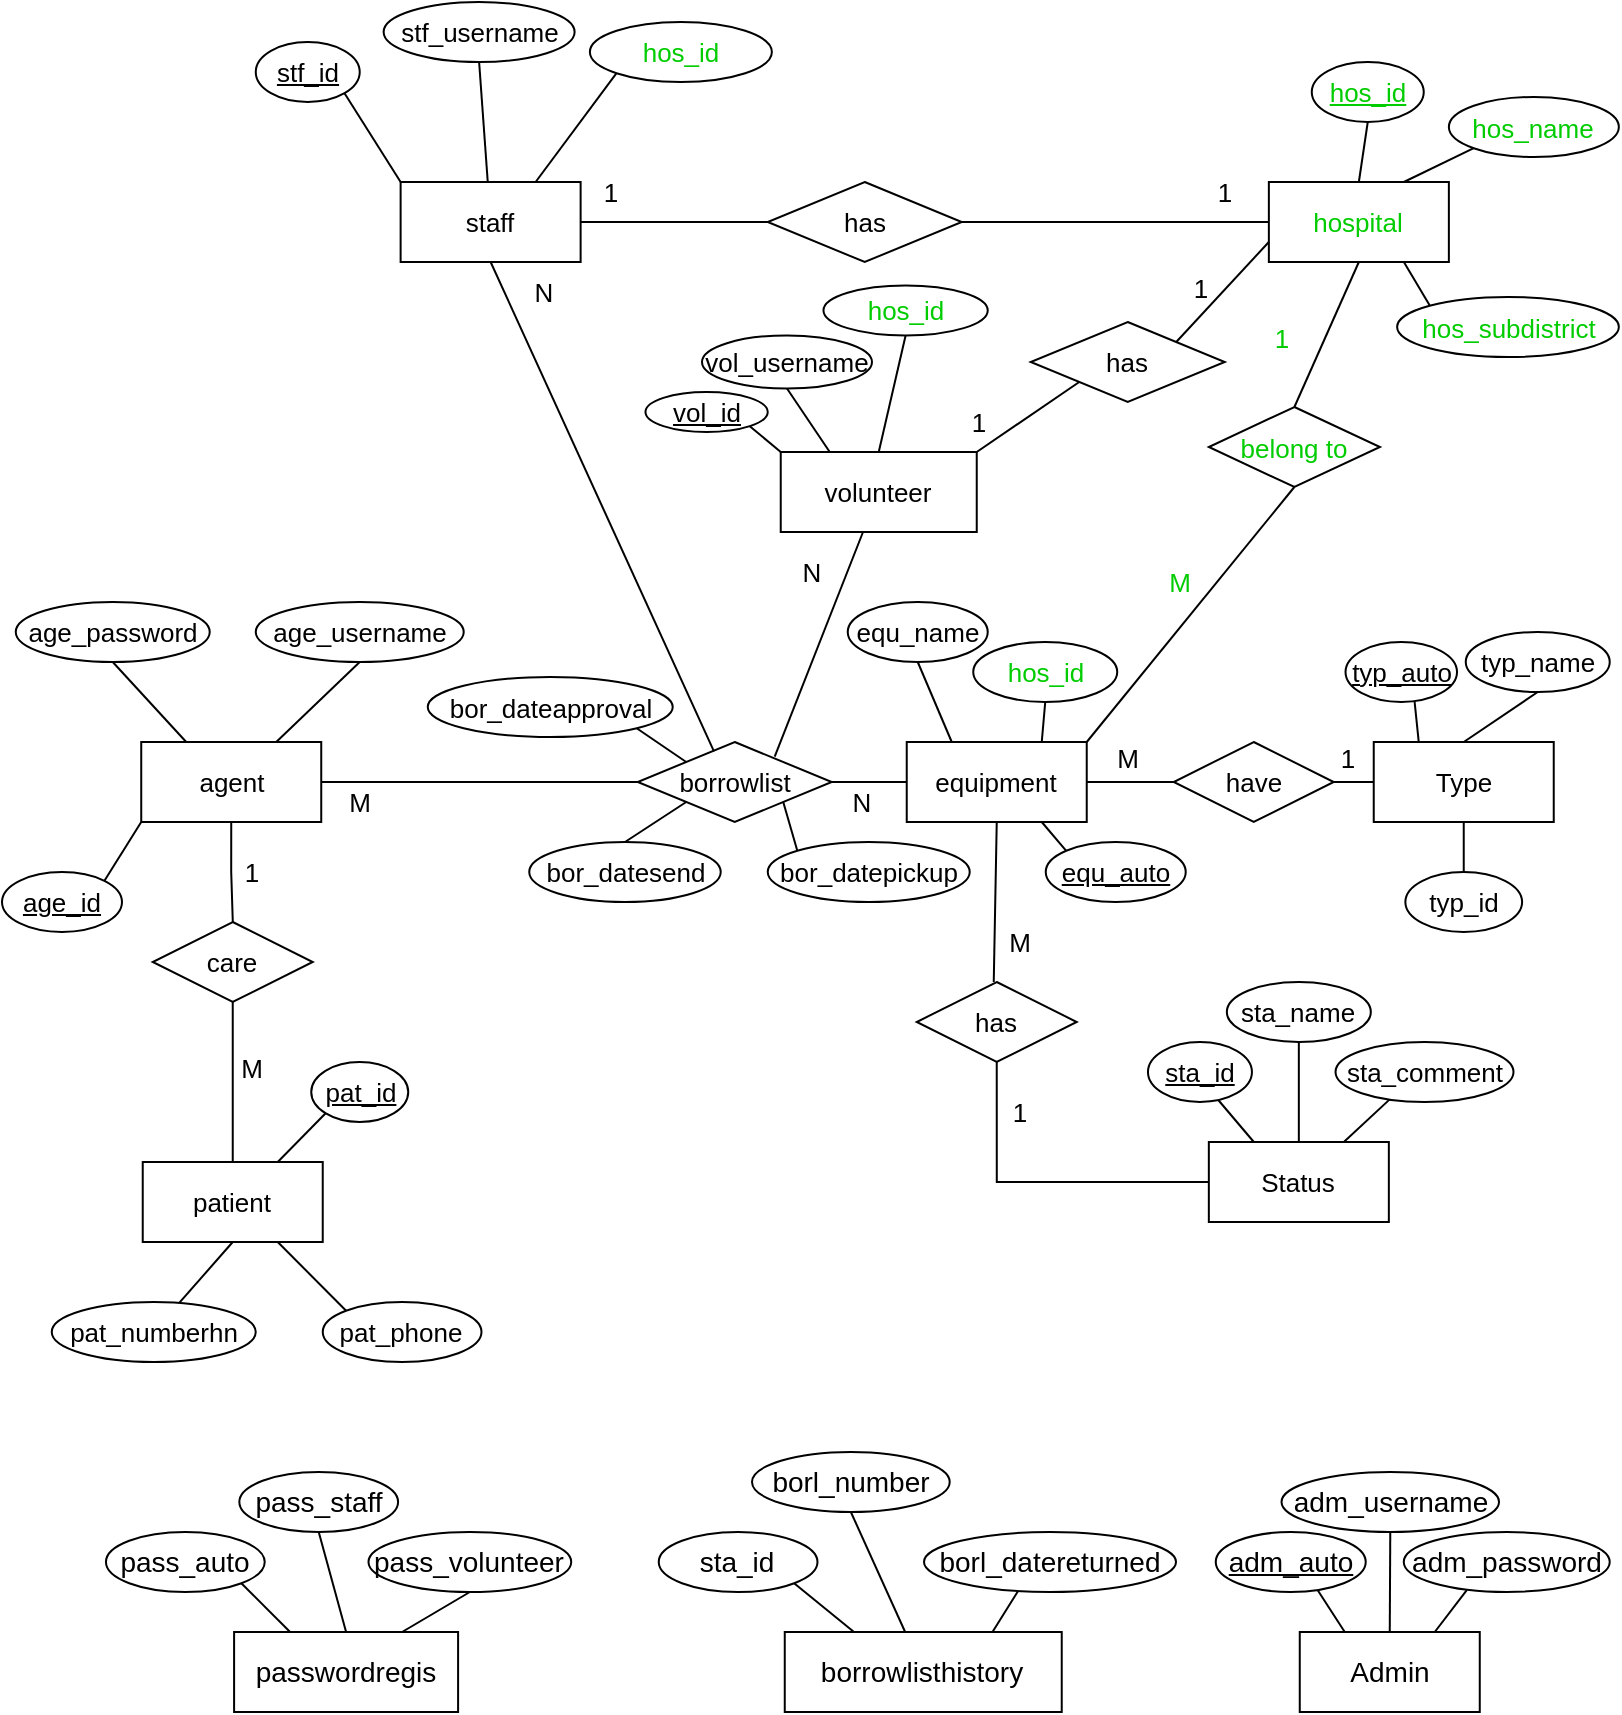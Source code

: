 <mxfile version="26.0.6">
  <diagram name="Page-1" id="g4jFMcm0eVery6ui0c0K">
    <mxGraphModel dx="2049" dy="1103" grid="1" gridSize="10" guides="1" tooltips="1" connect="1" arrows="1" fold="1" page="1" pageScale="1" pageWidth="827" pageHeight="1169" math="0" shadow="0">
      <root>
        <mxCell id="0" />
        <mxCell id="1" parent="0" />
        <mxCell id="QGnAQyisiJ7Ppkhib9Jt-1" style="rounded=0;orthogonalLoop=1;jettySize=auto;html=1;exitX=0.75;exitY=1;exitDx=0;exitDy=0;entryX=0;entryY=0;entryDx=0;entryDy=0;endArrow=none;endFill=0;fontSize=13;" parent="1" source="QGnAQyisiJ7Ppkhib9Jt-3" target="QGnAQyisiJ7Ppkhib9Jt-78" edge="1">
          <mxGeometry relative="1" as="geometry" />
        </mxCell>
        <mxCell id="QGnAQyisiJ7Ppkhib9Jt-2" style="rounded=0;orthogonalLoop=1;jettySize=auto;html=1;exitX=0.5;exitY=1;exitDx=0;exitDy=0;endArrow=none;endFill=0;fontSize=13;" parent="1" source="QGnAQyisiJ7Ppkhib9Jt-3" target="QGnAQyisiJ7Ppkhib9Jt-75" edge="1">
          <mxGeometry relative="1" as="geometry" />
        </mxCell>
        <mxCell id="QGnAQyisiJ7Ppkhib9Jt-3" value="&lt;div&gt;&lt;font&gt;patient&lt;/font&gt;&lt;/div&gt;" style="rounded=0;whiteSpace=wrap;html=1;fontSize=13;" parent="1" vertex="1">
          <mxGeometry x="80.37" y="615" width="90" height="40" as="geometry" />
        </mxCell>
        <mxCell id="QGnAQyisiJ7Ppkhib9Jt-4" style="edgeStyle=orthogonalEdgeStyle;rounded=0;orthogonalLoop=1;jettySize=auto;html=1;exitX=0.5;exitY=1;exitDx=0;exitDy=0;endArrow=none;endFill=0;fontSize=13;" parent="1" source="QGnAQyisiJ7Ppkhib9Jt-5" target="QGnAQyisiJ7Ppkhib9Jt-7" edge="1">
          <mxGeometry relative="1" as="geometry" />
        </mxCell>
        <mxCell id="0Sr6EJHMYYpEwXV3v2He-5" style="rounded=0;orthogonalLoop=1;jettySize=auto;html=1;exitX=0;exitY=1;exitDx=0;exitDy=0;entryX=1;entryY=0;entryDx=0;entryDy=0;endArrow=none;endFill=0;fontSize=13;" parent="1" source="QGnAQyisiJ7Ppkhib9Jt-5" target="QGnAQyisiJ7Ppkhib9Jt-50" edge="1">
          <mxGeometry relative="1" as="geometry" />
        </mxCell>
        <mxCell id="QGnAQyisiJ7Ppkhib9Jt-5" value="&lt;div&gt;&lt;font&gt;agent&lt;/font&gt;&lt;/div&gt;" style="rounded=0;whiteSpace=wrap;html=1;fontSize=13;" parent="1" vertex="1">
          <mxGeometry x="79.62" y="405" width="90" height="40" as="geometry" />
        </mxCell>
        <mxCell id="QGnAQyisiJ7Ppkhib9Jt-6" style="edgeStyle=orthogonalEdgeStyle;rounded=0;orthogonalLoop=1;jettySize=auto;html=1;exitX=0.5;exitY=1;exitDx=0;exitDy=0;entryX=0.5;entryY=0;entryDx=0;entryDy=0;endArrow=none;endFill=0;fontSize=13;" parent="1" source="QGnAQyisiJ7Ppkhib9Jt-7" target="QGnAQyisiJ7Ppkhib9Jt-3" edge="1">
          <mxGeometry relative="1" as="geometry" />
        </mxCell>
        <mxCell id="QGnAQyisiJ7Ppkhib9Jt-7" value="&lt;font&gt;care&lt;/font&gt;" style="rhombus;whiteSpace=wrap;html=1;fontSize=13;" parent="1" vertex="1">
          <mxGeometry x="85.37" y="495" width="80" height="40" as="geometry" />
        </mxCell>
        <mxCell id="QGnAQyisiJ7Ppkhib9Jt-8" value="&lt;div&gt;&lt;font&gt;equipment&lt;/font&gt;&lt;/div&gt;" style="rounded=0;whiteSpace=wrap;html=1;fontSize=13;" parent="1" vertex="1">
          <mxGeometry x="462.37" y="405" width="90" height="40" as="geometry" />
        </mxCell>
        <mxCell id="QGnAQyisiJ7Ppkhib9Jt-9" style="rounded=0;orthogonalLoop=1;jettySize=auto;html=1;exitX=0.706;exitY=0.183;exitDx=0;exitDy=0;endArrow=none;endFill=0;exitPerimeter=0;fontSize=13;" parent="1" source="QGnAQyisiJ7Ppkhib9Jt-10" target="QGnAQyisiJ7Ppkhib9Jt-110" edge="1">
          <mxGeometry relative="1" as="geometry" />
        </mxCell>
        <mxCell id="QGnAQyisiJ7Ppkhib9Jt-10" value="borrowlist" style="rhombus;whiteSpace=wrap;html=1;fontSize=13;" parent="1" vertex="1">
          <mxGeometry x="327.87" y="405" width="97" height="40" as="geometry" />
        </mxCell>
        <mxCell id="QGnAQyisiJ7Ppkhib9Jt-11" value="" style="endArrow=none;html=1;rounded=0;exitX=1;exitY=0.5;exitDx=0;exitDy=0;endFill=0;entryX=0;entryY=0.5;entryDx=0;entryDy=0;fontSize=13;" parent="1" source="QGnAQyisiJ7Ppkhib9Jt-5" target="QGnAQyisiJ7Ppkhib9Jt-10" edge="1">
          <mxGeometry width="50" height="50" relative="1" as="geometry">
            <mxPoint x="544.87" y="435" as="sourcePoint" />
            <mxPoint x="316.87" y="425" as="targetPoint" />
          </mxGeometry>
        </mxCell>
        <mxCell id="QGnAQyisiJ7Ppkhib9Jt-12" value="" style="endArrow=none;html=1;rounded=0;exitX=1;exitY=0.5;exitDx=0;exitDy=0;entryX=0;entryY=0.5;entryDx=0;entryDy=0;fontSize=13;" parent="1" source="QGnAQyisiJ7Ppkhib9Jt-10" target="QGnAQyisiJ7Ppkhib9Jt-8" edge="1">
          <mxGeometry width="50" height="50" relative="1" as="geometry">
            <mxPoint x="474.87" y="435" as="sourcePoint" />
            <mxPoint x="524.87" y="385" as="targetPoint" />
          </mxGeometry>
        </mxCell>
        <mxCell id="QGnAQyisiJ7Ppkhib9Jt-13" value="&lt;font&gt;have&lt;/font&gt;" style="rhombus;whiteSpace=wrap;html=1;fontSize=13;" parent="1" vertex="1">
          <mxGeometry x="595.87" y="405" width="80" height="40" as="geometry" />
        </mxCell>
        <mxCell id="QGnAQyisiJ7Ppkhib9Jt-14" value="&lt;font&gt;Type&lt;/font&gt;" style="rounded=0;whiteSpace=wrap;html=1;fontSize=13;" parent="1" vertex="1">
          <mxGeometry x="695.87" y="405" width="90" height="40" as="geometry" />
        </mxCell>
        <mxCell id="QGnAQyisiJ7Ppkhib9Jt-15" value="" style="endArrow=none;html=1;rounded=0;exitX=1;exitY=0.5;exitDx=0;exitDy=0;entryX=0;entryY=0.5;entryDx=0;entryDy=0;fontSize=13;" parent="1" source="QGnAQyisiJ7Ppkhib9Jt-8" target="QGnAQyisiJ7Ppkhib9Jt-13" edge="1">
          <mxGeometry width="50" height="50" relative="1" as="geometry">
            <mxPoint x="844.87" y="505" as="sourcePoint" />
            <mxPoint x="894.87" y="455" as="targetPoint" />
          </mxGeometry>
        </mxCell>
        <mxCell id="QGnAQyisiJ7Ppkhib9Jt-16" value="&lt;font&gt;Status&lt;/font&gt;" style="rounded=0;whiteSpace=wrap;html=1;fontSize=13;" parent="1" vertex="1">
          <mxGeometry x="613.42" y="605" width="90" height="40" as="geometry" />
        </mxCell>
        <mxCell id="QGnAQyisiJ7Ppkhib9Jt-17" value="&lt;div style=&quot;font-size: 14px;&quot;&gt;&lt;font style=&quot;font-size: 14px;&quot;&gt;&lt;span style=&quot;background-color: transparent; color: light-dark(rgb(0, 0, 0), rgb(255, 255, 255));&quot;&gt;borrowlist&lt;/span&gt;history&lt;/font&gt;&lt;/div&gt;" style="rounded=0;whiteSpace=wrap;html=1;fontSize=14;" parent="1" vertex="1">
          <mxGeometry x="401.38" y="850" width="138.49" height="40" as="geometry" />
        </mxCell>
        <mxCell id="QGnAQyisiJ7Ppkhib9Jt-18" value="" style="endArrow=none;html=1;rounded=0;entryX=0;entryY=0.5;entryDx=0;entryDy=0;exitX=1;exitY=0.5;exitDx=0;exitDy=0;fontSize=13;" parent="1" source="QGnAQyisiJ7Ppkhib9Jt-13" target="QGnAQyisiJ7Ppkhib9Jt-14" edge="1">
          <mxGeometry width="50" height="50" relative="1" as="geometry">
            <mxPoint x="682.87" y="422.5" as="sourcePoint" />
            <mxPoint x="722.87" y="492.5" as="targetPoint" />
          </mxGeometry>
        </mxCell>
        <mxCell id="QGnAQyisiJ7Ppkhib9Jt-19" value="M" style="text;html=1;align=center;verticalAlign=middle;whiteSpace=wrap;rounded=0;fontSize=13;" parent="1" vertex="1">
          <mxGeometry x="124.87" y="555" width="20" height="25" as="geometry" />
        </mxCell>
        <mxCell id="QGnAQyisiJ7Ppkhib9Jt-20" value="1" style="text;html=1;align=center;verticalAlign=middle;whiteSpace=wrap;rounded=0;fontSize=13;" parent="1" vertex="1">
          <mxGeometry x="124.87" y="460" width="20" height="20" as="geometry" />
        </mxCell>
        <mxCell id="QGnAQyisiJ7Ppkhib9Jt-21" value="M" style="text;html=1;align=center;verticalAlign=middle;whiteSpace=wrap;rounded=0;fontSize=13;" parent="1" vertex="1">
          <mxGeometry x="178.87" y="425" width="20" height="20" as="geometry" />
        </mxCell>
        <mxCell id="QGnAQyisiJ7Ppkhib9Jt-22" value="N" style="text;html=1;align=center;verticalAlign=middle;whiteSpace=wrap;rounded=0;fontSize=13;" parent="1" vertex="1">
          <mxGeometry x="429.87" y="425" width="20" height="20" as="geometry" />
        </mxCell>
        <mxCell id="QGnAQyisiJ7Ppkhib9Jt-24" value="M" style="text;html=1;align=center;verticalAlign=middle;whiteSpace=wrap;rounded=0;fontSize=13;" parent="1" vertex="1">
          <mxGeometry x="562.87" y="402.5" width="20" height="20" as="geometry" />
        </mxCell>
        <mxCell id="QGnAQyisiJ7Ppkhib9Jt-25" value="1" style="text;html=1;align=center;verticalAlign=middle;whiteSpace=wrap;rounded=0;fontSize=13;" parent="1" vertex="1">
          <mxGeometry x="672.87" y="402.5" width="20" height="20" as="geometry" />
        </mxCell>
        <mxCell id="QGnAQyisiJ7Ppkhib9Jt-26" value="" style="endArrow=none;html=1;rounded=0;exitX=0.75;exitY=0;exitDx=0;exitDy=0;entryX=0.5;entryY=1;entryDx=0;entryDy=0;fontSize=13;" parent="1" source="QGnAQyisiJ7Ppkhib9Jt-5" target="QGnAQyisiJ7Ppkhib9Jt-48" edge="1">
          <mxGeometry width="50" height="50" relative="1" as="geometry">
            <mxPoint x="261.87" y="445" as="sourcePoint" />
            <mxPoint x="76.87" y="285" as="targetPoint" />
          </mxGeometry>
        </mxCell>
        <mxCell id="QGnAQyisiJ7Ppkhib9Jt-27" value="" style="endArrow=none;html=1;rounded=0;exitX=0.75;exitY=1;exitDx=0;exitDy=0;entryX=0;entryY=0;entryDx=0;entryDy=0;fontSize=13;" parent="1" source="QGnAQyisiJ7Ppkhib9Jt-8" target="QGnAQyisiJ7Ppkhib9Jt-97" edge="1">
          <mxGeometry width="50" height="50" relative="1" as="geometry">
            <mxPoint x="564.87" y="425" as="sourcePoint" />
            <mxPoint x="467.62" y="380.55" as="targetPoint" />
          </mxGeometry>
        </mxCell>
        <mxCell id="QGnAQyisiJ7Ppkhib9Jt-28" value="" style="endArrow=none;html=1;rounded=0;exitX=0.25;exitY=0;exitDx=0;exitDy=0;entryX=0.619;entryY=0.984;entryDx=0;entryDy=0;entryPerimeter=0;fontSize=13;" parent="1" source="QGnAQyisiJ7Ppkhib9Jt-14" target="QGnAQyisiJ7Ppkhib9Jt-67" edge="1">
          <mxGeometry width="50" height="50" relative="1" as="geometry">
            <mxPoint x="584.87" y="402.5" as="sourcePoint" />
            <mxPoint x="709.87" y="332.5" as="targetPoint" />
          </mxGeometry>
        </mxCell>
        <mxCell id="QGnAQyisiJ7Ppkhib9Jt-29" value="" style="endArrow=none;html=1;rounded=0;exitX=0.5;exitY=1;exitDx=0;exitDy=0;entryX=0.5;entryY=0;entryDx=0;entryDy=0;fontSize=13;" parent="1" source="QGnAQyisiJ7Ppkhib9Jt-14" target="QGnAQyisiJ7Ppkhib9Jt-68" edge="1">
          <mxGeometry width="50" height="50" relative="1" as="geometry">
            <mxPoint x="587.87" y="442.5" as="sourcePoint" />
            <mxPoint x="787.87" y="342.5" as="targetPoint" />
          </mxGeometry>
        </mxCell>
        <mxCell id="QGnAQyisiJ7Ppkhib9Jt-30" value="" style="endArrow=none;html=1;rounded=0;exitX=0.25;exitY=0;exitDx=0;exitDy=0;entryX=0.676;entryY=0.967;entryDx=0;entryDy=0;entryPerimeter=0;fontSize=13;" parent="1" source="QGnAQyisiJ7Ppkhib9Jt-16" target="QGnAQyisiJ7Ppkhib9Jt-71" edge="1">
          <mxGeometry width="50" height="50" relative="1" as="geometry">
            <mxPoint x="477.98" y="435" as="sourcePoint" />
            <mxPoint x="612.98" y="505" as="targetPoint" />
          </mxGeometry>
        </mxCell>
        <mxCell id="QGnAQyisiJ7Ppkhib9Jt-37" value="" style="endArrow=none;html=1;rounded=0;entryX=0.309;entryY=0.944;entryDx=0;entryDy=0;entryPerimeter=0;exitX=0.75;exitY=0;exitDx=0;exitDy=0;fontSize=13;" parent="1" source="QGnAQyisiJ7Ppkhib9Jt-16" target="QGnAQyisiJ7Ppkhib9Jt-72" edge="1">
          <mxGeometry width="50" height="50" relative="1" as="geometry">
            <mxPoint x="687.98" y="545" as="sourcePoint" />
            <mxPoint x="702.98" y="505" as="targetPoint" />
          </mxGeometry>
        </mxCell>
        <mxCell id="QGnAQyisiJ7Ppkhib9Jt-40" value="&lt;div style=&quot;font-size: 14px;&quot;&gt;&lt;font style=&quot;font-size: 14px;&quot;&gt;Admin&lt;/font&gt;&lt;/div&gt;" style="rounded=0;whiteSpace=wrap;html=1;fontSize=14;" parent="1" vertex="1">
          <mxGeometry x="658.88" y="850" width="90" height="40" as="geometry" />
        </mxCell>
        <mxCell id="QGnAQyisiJ7Ppkhib9Jt-43" value="&lt;font&gt;has&lt;/font&gt;" style="rhombus;whiteSpace=wrap;html=1;fontSize=13;" parent="1" vertex="1">
          <mxGeometry x="467.37" y="525" width="80" height="40" as="geometry" />
        </mxCell>
        <mxCell id="QGnAQyisiJ7Ppkhib9Jt-44" value="" style="endArrow=none;html=1;rounded=0;exitX=0.5;exitY=1;exitDx=0;exitDy=0;entryX=0.5;entryY=0;entryDx=0;entryDy=0;fontSize=13;" parent="1" source="QGnAQyisiJ7Ppkhib9Jt-8" edge="1">
          <mxGeometry width="50" height="50" relative="1" as="geometry">
            <mxPoint x="424.87" y="545" as="sourcePoint" />
            <mxPoint x="505.87" y="525" as="targetPoint" />
          </mxGeometry>
        </mxCell>
        <mxCell id="QGnAQyisiJ7Ppkhib9Jt-45" value="" style="endArrow=none;html=1;rounded=0;exitX=0.5;exitY=1;exitDx=0;exitDy=0;entryX=0;entryY=0.5;entryDx=0;entryDy=0;edgeStyle=orthogonalEdgeStyle;fontSize=13;" parent="1" source="QGnAQyisiJ7Ppkhib9Jt-43" target="QGnAQyisiJ7Ppkhib9Jt-16" edge="1">
          <mxGeometry width="50" height="50" relative="1" as="geometry">
            <mxPoint x="461.87" y="535" as="sourcePoint" />
            <mxPoint x="511.87" y="485" as="targetPoint" />
          </mxGeometry>
        </mxCell>
        <mxCell id="QGnAQyisiJ7Ppkhib9Jt-46" value="M" style="text;html=1;align=center;verticalAlign=middle;whiteSpace=wrap;rounded=0;fontSize=13;" parent="1" vertex="1">
          <mxGeometry x="508.87" y="495" width="20" height="20" as="geometry" />
        </mxCell>
        <mxCell id="QGnAQyisiJ7Ppkhib9Jt-47" value="1" style="text;html=1;align=center;verticalAlign=middle;whiteSpace=wrap;rounded=0;fontSize=13;" parent="1" vertex="1">
          <mxGeometry x="508.87" y="580" width="20" height="20" as="geometry" />
        </mxCell>
        <mxCell id="QGnAQyisiJ7Ppkhib9Jt-48" value="&lt;font&gt;age_username&lt;/font&gt;" style="ellipse;whiteSpace=wrap;html=1;fontSize=13;" parent="1" vertex="1">
          <mxGeometry x="136.87" y="335" width="104" height="30" as="geometry" />
        </mxCell>
        <mxCell id="QGnAQyisiJ7Ppkhib9Jt-50" value="&lt;font&gt;&lt;u&gt;age_id&lt;/u&gt;&lt;/font&gt;" style="ellipse;whiteSpace=wrap;html=1;fontSize=13;" parent="1" vertex="1">
          <mxGeometry x="10" y="470" width="60" height="30" as="geometry" />
        </mxCell>
        <mxCell id="QGnAQyisiJ7Ppkhib9Jt-55" style="rounded=0;orthogonalLoop=1;jettySize=auto;html=1;exitX=0.5;exitY=1;exitDx=0;exitDy=0;entryX=0.25;entryY=0;entryDx=0;entryDy=0;endArrow=none;endFill=0;fontSize=13;" parent="1" source="QGnAQyisiJ7Ppkhib9Jt-56" target="QGnAQyisiJ7Ppkhib9Jt-5" edge="1">
          <mxGeometry relative="1" as="geometry" />
        </mxCell>
        <mxCell id="QGnAQyisiJ7Ppkhib9Jt-56" value="&lt;font&gt;age_password&lt;/font&gt;" style="ellipse;whiteSpace=wrap;html=1;fontSize=13;" parent="1" vertex="1">
          <mxGeometry x="16.87" y="335" width="97" height="30" as="geometry" />
        </mxCell>
        <mxCell id="QGnAQyisiJ7Ppkhib9Jt-63" value="&lt;font color=&quot;#00cc00&quot;&gt;hos_id&lt;/font&gt;" style="ellipse;whiteSpace=wrap;html=1;fontSize=13;" parent="1" vertex="1">
          <mxGeometry x="495.62" y="355" width="72" height="30" as="geometry" />
        </mxCell>
        <mxCell id="QGnAQyisiJ7Ppkhib9Jt-64" value="&lt;font&gt;equ_name&lt;/font&gt;" style="ellipse;whiteSpace=wrap;html=1;fontSize=13;" parent="1" vertex="1">
          <mxGeometry x="432.87" y="335" width="70" height="30" as="geometry" />
        </mxCell>
        <mxCell id="QGnAQyisiJ7Ppkhib9Jt-65" value="" style="endArrow=none;html=1;rounded=0;exitX=0.25;exitY=0;exitDx=0;exitDy=0;entryX=0.5;entryY=1;entryDx=0;entryDy=0;fontSize=13;" parent="1" source="QGnAQyisiJ7Ppkhib9Jt-8" target="QGnAQyisiJ7Ppkhib9Jt-64" edge="1">
          <mxGeometry width="50" height="50" relative="1" as="geometry">
            <mxPoint x="501.87" y="365" as="sourcePoint" />
            <mxPoint x="485.87" y="345" as="targetPoint" />
          </mxGeometry>
        </mxCell>
        <mxCell id="QGnAQyisiJ7Ppkhib9Jt-66" value="" style="endArrow=none;html=1;rounded=0;exitX=0.75;exitY=0;exitDx=0;exitDy=0;entryX=0.5;entryY=1;entryDx=0;entryDy=0;fontSize=13;" parent="1" source="QGnAQyisiJ7Ppkhib9Jt-8" target="QGnAQyisiJ7Ppkhib9Jt-63" edge="1">
          <mxGeometry width="50" height="50" relative="1" as="geometry">
            <mxPoint x="531.87" y="365" as="sourcePoint" />
            <mxPoint x="541.87" y="306" as="targetPoint" />
          </mxGeometry>
        </mxCell>
        <mxCell id="QGnAQyisiJ7Ppkhib9Jt-67" value="&lt;font&gt;&lt;u&gt;typ_auto&lt;/u&gt;&lt;/font&gt;" style="ellipse;whiteSpace=wrap;html=1;fontSize=13;" parent="1" vertex="1">
          <mxGeometry x="681.76" y="355" width="55.75" height="30" as="geometry" />
        </mxCell>
        <mxCell id="QGnAQyisiJ7Ppkhib9Jt-68" value="&lt;font&gt;typ_id&lt;/font&gt;" style="ellipse;whiteSpace=wrap;html=1;fontSize=13;" parent="1" vertex="1">
          <mxGeometry x="711.68" y="470" width="58.38" height="30" as="geometry" />
        </mxCell>
        <mxCell id="QGnAQyisiJ7Ppkhib9Jt-69" value="&lt;font&gt;typ_name&lt;/font&gt;" style="ellipse;whiteSpace=wrap;html=1;fontSize=13;" parent="1" vertex="1">
          <mxGeometry x="741.87" y="350" width="72" height="30" as="geometry" />
        </mxCell>
        <mxCell id="QGnAQyisiJ7Ppkhib9Jt-70" value="" style="endArrow=none;html=1;rounded=0;exitX=0.5;exitY=0;exitDx=0;exitDy=0;entryX=0.5;entryY=1;entryDx=0;entryDy=0;fontSize=13;" parent="1" source="QGnAQyisiJ7Ppkhib9Jt-14" target="QGnAQyisiJ7Ppkhib9Jt-69" edge="1">
          <mxGeometry width="50" height="50" relative="1" as="geometry">
            <mxPoint x="778.87" y="362.5" as="sourcePoint" />
            <mxPoint x="797.87" y="322.5" as="targetPoint" />
          </mxGeometry>
        </mxCell>
        <mxCell id="QGnAQyisiJ7Ppkhib9Jt-71" value="&lt;font&gt;&lt;u&gt;sta_id&lt;/u&gt;&lt;/font&gt;" style="ellipse;whiteSpace=wrap;html=1;fontSize=13;" parent="1" vertex="1">
          <mxGeometry x="582.98" y="555" width="52" height="30" as="geometry" />
        </mxCell>
        <mxCell id="QGnAQyisiJ7Ppkhib9Jt-72" value="&lt;font&gt;sta_comment&lt;/font&gt;" style="ellipse;whiteSpace=wrap;html=1;fontSize=13;" parent="1" vertex="1">
          <mxGeometry x="676.76" y="555" width="89" height="30" as="geometry" />
        </mxCell>
        <mxCell id="QGnAQyisiJ7Ppkhib9Jt-73" value="&lt;font&gt;sta_name&lt;/font&gt;" style="ellipse;whiteSpace=wrap;html=1;fontSize=13;" parent="1" vertex="1">
          <mxGeometry x="622.42" y="525" width="72" height="30" as="geometry" />
        </mxCell>
        <mxCell id="QGnAQyisiJ7Ppkhib9Jt-74" value="" style="endArrow=none;html=1;rounded=0;entryX=0.5;entryY=1;entryDx=0;entryDy=0;exitX=0.5;exitY=0;exitDx=0;exitDy=0;fontSize=13;" parent="1" source="QGnAQyisiJ7Ppkhib9Jt-16" target="QGnAQyisiJ7Ppkhib9Jt-73" edge="1">
          <mxGeometry width="50" height="50" relative="1" as="geometry">
            <mxPoint x="657.98" y="545" as="sourcePoint" />
            <mxPoint x="703.98" y="505" as="targetPoint" />
          </mxGeometry>
        </mxCell>
        <mxCell id="QGnAQyisiJ7Ppkhib9Jt-75" value="&lt;font&gt;pat_numberhn&lt;/font&gt;" style="ellipse;whiteSpace=wrap;html=1;fontSize=13;" parent="1" vertex="1">
          <mxGeometry x="34.87" y="685" width="102" height="30" as="geometry" />
        </mxCell>
        <mxCell id="QGnAQyisiJ7Ppkhib9Jt-76" style="rounded=0;orthogonalLoop=1;jettySize=auto;html=1;exitX=0;exitY=1;exitDx=0;exitDy=0;entryX=0.75;entryY=0;entryDx=0;entryDy=0;endArrow=none;endFill=0;fontSize=13;" parent="1" source="QGnAQyisiJ7Ppkhib9Jt-77" target="QGnAQyisiJ7Ppkhib9Jt-3" edge="1">
          <mxGeometry relative="1" as="geometry" />
        </mxCell>
        <mxCell id="QGnAQyisiJ7Ppkhib9Jt-77" value="&lt;font&gt;&lt;u&gt;pat_id&lt;/u&gt;&lt;/font&gt;" style="ellipse;whiteSpace=wrap;html=1;fontSize=13;" parent="1" vertex="1">
          <mxGeometry x="164.62" y="565" width="48.5" height="30" as="geometry" />
        </mxCell>
        <mxCell id="QGnAQyisiJ7Ppkhib9Jt-78" value="&lt;font&gt;pat_phone&lt;/font&gt;" style="ellipse;whiteSpace=wrap;html=1;fontSize=13;" parent="1" vertex="1">
          <mxGeometry x="170.37" y="685" width="79.38" height="30" as="geometry" />
        </mxCell>
        <mxCell id="QGnAQyisiJ7Ppkhib9Jt-79" value="&lt;font&gt;bor_datepickup&lt;/font&gt;" style="ellipse;whiteSpace=wrap;html=1;fontSize=13;" parent="1" vertex="1">
          <mxGeometry x="392.87" y="455" width="101" height="30" as="geometry" />
        </mxCell>
        <mxCell id="QGnAQyisiJ7Ppkhib9Jt-80" value="" style="endArrow=none;html=1;rounded=0;exitX=0;exitY=0;exitDx=0;exitDy=0;entryX=1;entryY=1;entryDx=0;entryDy=0;fontSize=13;" parent="1" source="QGnAQyisiJ7Ppkhib9Jt-79" target="QGnAQyisiJ7Ppkhib9Jt-10" edge="1">
          <mxGeometry width="50" height="50" relative="1" as="geometry">
            <mxPoint x="390.87" y="385" as="sourcePoint" />
            <mxPoint x="374.87" y="412" as="targetPoint" />
          </mxGeometry>
        </mxCell>
        <mxCell id="QGnAQyisiJ7Ppkhib9Jt-81" value="&lt;font style=&quot;font-size: 14px;&quot;&gt;&lt;u&gt;adm_auto&lt;/u&gt;&lt;/font&gt;" style="ellipse;whiteSpace=wrap;html=1;fontSize=14;" parent="1" vertex="1">
          <mxGeometry x="616.87" y="800" width="75" height="30" as="geometry" />
        </mxCell>
        <mxCell id="QGnAQyisiJ7Ppkhib9Jt-82" value="&lt;font style=&quot;font-size: 14px;&quot;&gt;adm_password&lt;/font&gt;" style="ellipse;whiteSpace=wrap;html=1;fontSize=14;" parent="1" vertex="1">
          <mxGeometry x="710.87" y="800" width="103" height="30" as="geometry" />
        </mxCell>
        <mxCell id="QGnAQyisiJ7Ppkhib9Jt-83" value="&lt;font style=&quot;font-size: 14px;&quot;&gt;adm_username&lt;/font&gt;" style="ellipse;whiteSpace=wrap;html=1;fontSize=14;" parent="1" vertex="1">
          <mxGeometry x="649.76" y="770" width="108.75" height="30" as="geometry" />
        </mxCell>
        <mxCell id="QGnAQyisiJ7Ppkhib9Jt-84" value="" style="endArrow=none;html=1;rounded=0;exitX=0.25;exitY=0;exitDx=0;exitDy=0;entryX=0.681;entryY=0.976;entryDx=0;entryDy=0;entryPerimeter=0;fontSize=14;" parent="1" source="QGnAQyisiJ7Ppkhib9Jt-40" target="QGnAQyisiJ7Ppkhib9Jt-81" edge="1">
          <mxGeometry width="50" height="50" relative="1" as="geometry">
            <mxPoint x="507.12" y="730" as="sourcePoint" />
            <mxPoint x="557.12" y="680" as="targetPoint" />
          </mxGeometry>
        </mxCell>
        <mxCell id="QGnAQyisiJ7Ppkhib9Jt-85" value="" style="endArrow=none;html=1;rounded=0;exitX=0.5;exitY=0;exitDx=0;exitDy=0;entryX=0.5;entryY=1;entryDx=0;entryDy=0;fontSize=14;" parent="1" source="QGnAQyisiJ7Ppkhib9Jt-40" target="QGnAQyisiJ7Ppkhib9Jt-83" edge="1">
          <mxGeometry width="50" height="50" relative="1" as="geometry">
            <mxPoint x="507.12" y="730" as="sourcePoint" />
            <mxPoint x="557.12" y="680" as="targetPoint" />
          </mxGeometry>
        </mxCell>
        <mxCell id="QGnAQyisiJ7Ppkhib9Jt-86" value="" style="endArrow=none;html=1;rounded=0;exitX=0.75;exitY=0;exitDx=0;exitDy=0;entryX=0.306;entryY=0.969;entryDx=0;entryDy=0;entryPerimeter=0;fontSize=14;" parent="1" source="QGnAQyisiJ7Ppkhib9Jt-40" target="QGnAQyisiJ7Ppkhib9Jt-82" edge="1">
          <mxGeometry width="50" height="50" relative="1" as="geometry">
            <mxPoint x="507.12" y="730" as="sourcePoint" />
            <mxPoint x="557.12" y="680" as="targetPoint" />
          </mxGeometry>
        </mxCell>
        <mxCell id="QGnAQyisiJ7Ppkhib9Jt-95" value="&lt;font&gt;hospital&lt;/font&gt;" style="rounded=0;whiteSpace=wrap;html=1;fontSize=13;fontColor=#00CC00;" parent="1" vertex="1">
          <mxGeometry x="643.43" y="125" width="90" height="40" as="geometry" />
        </mxCell>
        <mxCell id="QGnAQyisiJ7Ppkhib9Jt-96" value="" style="endArrow=none;html=1;rounded=0;entryX=0.5;entryY=1;entryDx=0;entryDy=0;fontSize=13;exitX=0.5;exitY=0;exitDx=0;exitDy=0;" parent="1" source="QGnAQyisiJ7Ppkhib9Jt-102" target="QGnAQyisiJ7Ppkhib9Jt-95" edge="1">
          <mxGeometry width="50" height="50" relative="1" as="geometry">
            <mxPoint x="632.56" y="202.5" as="sourcePoint" />
            <mxPoint x="635.56" y="180" as="targetPoint" />
          </mxGeometry>
        </mxCell>
        <mxCell id="QGnAQyisiJ7Ppkhib9Jt-97" value="&lt;font&gt;&lt;u&gt;equ_auto&lt;/u&gt;&lt;/font&gt;" style="ellipse;whiteSpace=wrap;html=1;fontSize=13;" parent="1" vertex="1">
          <mxGeometry x="531.87" y="455" width="70" height="30" as="geometry" />
        </mxCell>
        <mxCell id="QGnAQyisiJ7Ppkhib9Jt-98" value="&lt;span&gt;&lt;u&gt;hos_id&lt;/u&gt;&lt;/span&gt;" style="ellipse;whiteSpace=wrap;html=1;fontSize=13;fontColor=#00CC00;" parent="1" vertex="1">
          <mxGeometry x="664.88" y="65" width="56" height="30" as="geometry" />
        </mxCell>
        <mxCell id="QGnAQyisiJ7Ppkhib9Jt-99" value="&lt;font&gt;hos_name&lt;/font&gt;" style="ellipse;whiteSpace=wrap;html=1;fontSize=13;fontColor=#00CC00;" parent="1" vertex="1">
          <mxGeometry x="733.43" y="82.5" width="85" height="30" as="geometry" />
        </mxCell>
        <mxCell id="QGnAQyisiJ7Ppkhib9Jt-100" value="" style="endArrow=none;html=1;rounded=0;exitX=0.5;exitY=0;exitDx=0;exitDy=0;entryX=0.5;entryY=1;entryDx=0;entryDy=0;fontSize=13;fontColor=#00CC00;" parent="1" source="QGnAQyisiJ7Ppkhib9Jt-95" target="QGnAQyisiJ7Ppkhib9Jt-98" edge="1">
          <mxGeometry width="50" height="50" relative="1" as="geometry">
            <mxPoint x="581.56" y="102.5" as="sourcePoint" />
            <mxPoint x="594.56" y="80.5" as="targetPoint" />
          </mxGeometry>
        </mxCell>
        <mxCell id="QGnAQyisiJ7Ppkhib9Jt-101" value="" style="endArrow=none;html=1;rounded=0;exitX=0.75;exitY=0;exitDx=0;exitDy=0;entryX=0;entryY=1;entryDx=0;entryDy=0;fontSize=13;fontColor=#00CC00;" parent="1" source="QGnAQyisiJ7Ppkhib9Jt-95" target="QGnAQyisiJ7Ppkhib9Jt-99" edge="1">
          <mxGeometry width="50" height="50" relative="1" as="geometry">
            <mxPoint x="591.56" y="112.5" as="sourcePoint" />
            <mxPoint x="604.56" y="90.5" as="targetPoint" />
          </mxGeometry>
        </mxCell>
        <mxCell id="QGnAQyisiJ7Ppkhib9Jt-102" value="&lt;font&gt;belong to&lt;/font&gt;" style="rhombus;whiteSpace=wrap;html=1;fontSize=13;fontColor=#00CC00;" parent="1" vertex="1">
          <mxGeometry x="613.42" y="237.5" width="85.56" height="40" as="geometry" />
        </mxCell>
        <mxCell id="QGnAQyisiJ7Ppkhib9Jt-103" value="" style="endArrow=none;html=1;rounded=0;entryX=0.5;entryY=1;entryDx=0;entryDy=0;fontSize=13;exitX=1;exitY=0;exitDx=0;exitDy=0;" parent="1" source="QGnAQyisiJ7Ppkhib9Jt-8" target="QGnAQyisiJ7Ppkhib9Jt-102" edge="1">
          <mxGeometry width="50" height="50" relative="1" as="geometry">
            <mxPoint x="570" y="300" as="sourcePoint" />
            <mxPoint x="676" y="200" as="targetPoint" />
          </mxGeometry>
        </mxCell>
        <mxCell id="QGnAQyisiJ7Ppkhib9Jt-104" style="rounded=0;orthogonalLoop=1;jettySize=auto;html=1;exitX=0.5;exitY=0;exitDx=0;exitDy=0;entryX=0;entryY=1;entryDx=0;entryDy=0;endArrow=none;endFill=0;fontSize=13;" parent="1" source="QGnAQyisiJ7Ppkhib9Jt-105" target="QGnAQyisiJ7Ppkhib9Jt-10" edge="1">
          <mxGeometry relative="1" as="geometry" />
        </mxCell>
        <mxCell id="QGnAQyisiJ7Ppkhib9Jt-105" value="bor_datesend" style="ellipse;whiteSpace=wrap;html=1;fontSize=13;" parent="1" vertex="1">
          <mxGeometry x="273.62" y="455" width="95.75" height="30" as="geometry" />
        </mxCell>
        <mxCell id="QGnAQyisiJ7Ppkhib9Jt-106" style="rounded=0;orthogonalLoop=1;jettySize=auto;html=1;exitX=1;exitY=1;exitDx=0;exitDy=0;entryX=0;entryY=0;entryDx=0;entryDy=0;endArrow=none;endFill=0;fontSize=13;" parent="1" source="QGnAQyisiJ7Ppkhib9Jt-107" target="QGnAQyisiJ7Ppkhib9Jt-10" edge="1">
          <mxGeometry relative="1" as="geometry" />
        </mxCell>
        <mxCell id="QGnAQyisiJ7Ppkhib9Jt-107" value="&lt;font&gt;bor_dateapproval&lt;/font&gt;" style="ellipse;whiteSpace=wrap;html=1;fontSize=13;" parent="1" vertex="1">
          <mxGeometry x="222.87" y="372.5" width="122.5" height="30" as="geometry" />
        </mxCell>
        <mxCell id="QGnAQyisiJ7Ppkhib9Jt-108" value="1" style="text;html=1;align=center;verticalAlign=middle;whiteSpace=wrap;rounded=0;fontSize=13;fontColor=#00CC00;" parent="1" vertex="1">
          <mxGeometry x="639.54" y="192.5" width="20" height="20" as="geometry" />
        </mxCell>
        <mxCell id="QGnAQyisiJ7Ppkhib9Jt-109" value="M" style="text;html=1;align=center;verticalAlign=middle;whiteSpace=wrap;rounded=0;fontSize=13;fontColor=#00CC00;" parent="1" vertex="1">
          <mxGeometry x="588.86" y="315" width="20" height="20" as="geometry" />
        </mxCell>
        <mxCell id="QGnAQyisiJ7Ppkhib9Jt-110" value="&lt;font&gt;volunteer&lt;/font&gt;" style="rounded=0;whiteSpace=wrap;html=1;fontSize=13;" parent="1" vertex="1">
          <mxGeometry x="399.37" y="260" width="98" height="40" as="geometry" />
        </mxCell>
        <mxCell id="QGnAQyisiJ7Ppkhib9Jt-111" style="rounded=0;orthogonalLoop=1;jettySize=auto;html=1;exitX=0;exitY=0;exitDx=0;exitDy=0;entryX=0.75;entryY=1;entryDx=0;entryDy=0;endArrow=none;endFill=0;fontSize=13;" parent="1" source="QGnAQyisiJ7Ppkhib9Jt-112" target="QGnAQyisiJ7Ppkhib9Jt-95" edge="1">
          <mxGeometry relative="1" as="geometry" />
        </mxCell>
        <mxCell id="QGnAQyisiJ7Ppkhib9Jt-112" value="&lt;font&gt;hos_subdistrict&lt;/font&gt;" style="ellipse;whiteSpace=wrap;html=1;fontSize=13;fontColor=#00CC00;" parent="1" vertex="1">
          <mxGeometry x="707.56" y="182.5" width="110.87" height="30" as="geometry" />
        </mxCell>
        <mxCell id="QGnAQyisiJ7Ppkhib9Jt-113" style="rounded=0;orthogonalLoop=1;jettySize=auto;html=1;exitX=1;exitY=1;exitDx=0;exitDy=0;entryX=0;entryY=0;entryDx=0;entryDy=0;endArrow=none;endFill=0;fontSize=13;" parent="1" source="QGnAQyisiJ7Ppkhib9Jt-114" target="QGnAQyisiJ7Ppkhib9Jt-110" edge="1">
          <mxGeometry relative="1" as="geometry" />
        </mxCell>
        <mxCell id="QGnAQyisiJ7Ppkhib9Jt-114" value="&lt;u&gt;vol_id&lt;/u&gt;" style="ellipse;whiteSpace=wrap;html=1;fontSize=13;" parent="1" vertex="1">
          <mxGeometry x="331.74" y="230" width="61.13" height="20" as="geometry" />
        </mxCell>
        <mxCell id="QGnAQyisiJ7Ppkhib9Jt-115" style="rounded=0;orthogonalLoop=1;jettySize=auto;html=1;exitX=0.5;exitY=1;exitDx=0;exitDy=0;entryX=0.25;entryY=0;entryDx=0;entryDy=0;endArrow=none;endFill=0;fontSize=13;" parent="1" source="QGnAQyisiJ7Ppkhib9Jt-116" target="QGnAQyisiJ7Ppkhib9Jt-110" edge="1">
          <mxGeometry relative="1" as="geometry" />
        </mxCell>
        <mxCell id="QGnAQyisiJ7Ppkhib9Jt-116" value="vol_username" style="ellipse;whiteSpace=wrap;html=1;fontSize=13;" parent="1" vertex="1">
          <mxGeometry x="360.0" y="201.72" width="85" height="26.56" as="geometry" />
        </mxCell>
        <mxCell id="QGnAQyisiJ7Ppkhib9Jt-117" style="rounded=0;orthogonalLoop=1;jettySize=auto;html=1;exitX=0.5;exitY=1;exitDx=0;exitDy=0;entryX=0.5;entryY=0;entryDx=0;entryDy=0;endArrow=none;endFill=0;fontSize=13;" parent="1" source="QGnAQyisiJ7Ppkhib9Jt-118" target="QGnAQyisiJ7Ppkhib9Jt-110" edge="1">
          <mxGeometry relative="1" as="geometry">
            <mxPoint x="433.375" y="265" as="sourcePoint" />
          </mxGeometry>
        </mxCell>
        <mxCell id="QGnAQyisiJ7Ppkhib9Jt-118" value="&lt;font style=&quot;color: light-dark(rgb(0, 204, 0), rgb(0, 204, 0));&quot;&gt;hos_id&lt;/font&gt;" style="ellipse;whiteSpace=wrap;html=1;fontSize=13;" parent="1" vertex="1">
          <mxGeometry x="420.74" y="176.72" width="82.13" height="25" as="geometry" />
        </mxCell>
        <mxCell id="QGnAQyisiJ7Ppkhib9Jt-119" value="&lt;div style=&quot;font-size: 14px;&quot;&gt;&lt;font style=&quot;font-size: 14px;&quot;&gt;passwordregis&lt;/font&gt;&lt;/div&gt;" style="rounded=0;whiteSpace=wrap;html=1;fontSize=14;" parent="1" vertex="1">
          <mxGeometry x="126.05" y="850" width="112" height="40" as="geometry" />
        </mxCell>
        <mxCell id="QGnAQyisiJ7Ppkhib9Jt-120" style="rounded=0;orthogonalLoop=1;jettySize=auto;html=1;exitX=0.5;exitY=1;exitDx=0;exitDy=0;entryX=0.5;entryY=0;entryDx=0;entryDy=0;endArrow=none;endFill=0;" parent="1" source="QGnAQyisiJ7Ppkhib9Jt-121" target="QGnAQyisiJ7Ppkhib9Jt-119" edge="1">
          <mxGeometry relative="1" as="geometry" />
        </mxCell>
        <mxCell id="QGnAQyisiJ7Ppkhib9Jt-121" value="&lt;font style=&quot;font-size: 14px;&quot;&gt;pass_staff&lt;/font&gt;" style="ellipse;whiteSpace=wrap;html=1;fontSize=14;" parent="1" vertex="1">
          <mxGeometry x="128.67" y="770" width="79.38" height="30" as="geometry" />
        </mxCell>
        <mxCell id="QGnAQyisiJ7Ppkhib9Jt-122" style="rounded=0;orthogonalLoop=1;jettySize=auto;html=1;exitX=0.5;exitY=1;exitDx=0;exitDy=0;entryX=0.75;entryY=0;entryDx=0;entryDy=0;endArrow=none;endFill=0;" parent="1" source="QGnAQyisiJ7Ppkhib9Jt-123" target="QGnAQyisiJ7Ppkhib9Jt-119" edge="1">
          <mxGeometry relative="1" as="geometry" />
        </mxCell>
        <mxCell id="QGnAQyisiJ7Ppkhib9Jt-123" value="&lt;font style=&quot;font-size: 14px;&quot;&gt;pass_volunteer&lt;/font&gt;" style="ellipse;whiteSpace=wrap;html=1;fontSize=14;" parent="1" vertex="1">
          <mxGeometry x="193.24" y="800" width="101.38" height="30" as="geometry" />
        </mxCell>
        <mxCell id="QGnAQyisiJ7Ppkhib9Jt-124" style="rounded=0;orthogonalLoop=1;jettySize=auto;html=1;exitX=1;exitY=1;exitDx=0;exitDy=0;entryX=0.25;entryY=0;entryDx=0;entryDy=0;endArrow=none;endFill=0;" parent="1" source="QGnAQyisiJ7Ppkhib9Jt-125" target="QGnAQyisiJ7Ppkhib9Jt-119" edge="1">
          <mxGeometry relative="1" as="geometry" />
        </mxCell>
        <mxCell id="QGnAQyisiJ7Ppkhib9Jt-125" value="&lt;font style=&quot;font-size: 14px;&quot;&gt;pass_auto&lt;/font&gt;" style="ellipse;whiteSpace=wrap;html=1;fontSize=14;" parent="1" vertex="1">
          <mxGeometry x="61.98" y="800" width="79.38" height="30" as="geometry" />
        </mxCell>
        <mxCell id="0Sr6EJHMYYpEwXV3v2He-2" style="rounded=0;orthogonalLoop=1;jettySize=auto;html=1;exitX=0.5;exitY=1;exitDx=0;exitDy=0;entryX=0.75;entryY=0;entryDx=0;entryDy=0;endArrow=none;endFill=0;" parent="1" target="QGnAQyisiJ7Ppkhib9Jt-17" edge="1">
          <mxGeometry relative="1" as="geometry">
            <mxPoint x="524.005" y="820" as="sourcePoint" />
          </mxGeometry>
        </mxCell>
        <mxCell id="QGnAQyisiJ7Ppkhib9Jt-126" value="&lt;font style=&quot;font-size: 14px;&quot;&gt;borl_datereturned&lt;/font&gt;" style="ellipse;whiteSpace=wrap;html=1;fontSize=14;" parent="1" vertex="1">
          <mxGeometry x="471" y="800" width="126.01" height="30" as="geometry" />
        </mxCell>
        <mxCell id="0Sr6EJHMYYpEwXV3v2He-3" style="rounded=0;orthogonalLoop=1;jettySize=auto;html=1;exitX=0.5;exitY=1;exitDx=0;exitDy=0;endArrow=none;endFill=0;" parent="1" source="QGnAQyisiJ7Ppkhib9Jt-127" target="QGnAQyisiJ7Ppkhib9Jt-17" edge="1">
          <mxGeometry relative="1" as="geometry" />
        </mxCell>
        <mxCell id="QGnAQyisiJ7Ppkhib9Jt-127" value="&lt;font style=&quot;font-size: 14px;&quot;&gt;borl_number&lt;/font&gt;" style="ellipse;whiteSpace=wrap;html=1;fontSize=14;" parent="1" vertex="1">
          <mxGeometry x="385" y="760" width="98.86" height="30" as="geometry" />
        </mxCell>
        <mxCell id="0Sr6EJHMYYpEwXV3v2He-4" style="rounded=0;orthogonalLoop=1;jettySize=auto;html=1;exitX=1;exitY=1;exitDx=0;exitDy=0;entryX=0.25;entryY=0;entryDx=0;entryDy=0;endArrow=none;endFill=0;" parent="1" source="QGnAQyisiJ7Ppkhib9Jt-128" target="QGnAQyisiJ7Ppkhib9Jt-17" edge="1">
          <mxGeometry relative="1" as="geometry" />
        </mxCell>
        <mxCell id="QGnAQyisiJ7Ppkhib9Jt-128" value="&lt;font style=&quot;font-size: 14px;&quot;&gt;sta_id&lt;/font&gt;" style="ellipse;whiteSpace=wrap;html=1;fontSize=14;" parent="1" vertex="1">
          <mxGeometry x="338.37" y="800" width="79.38" height="30" as="geometry" />
        </mxCell>
        <mxCell id="Lm4w0pmGu1fPoMTttCCB-7" style="rounded=0;orthogonalLoop=1;jettySize=auto;html=1;exitX=0.5;exitY=1;exitDx=0;exitDy=0;entryX=0.393;entryY=0.117;entryDx=0;entryDy=0;endArrow=none;endFill=0;entryPerimeter=0;fontSize=13;" parent="1" source="0Sr6EJHMYYpEwXV3v2He-10" target="QGnAQyisiJ7Ppkhib9Jt-10" edge="1">
          <mxGeometry relative="1" as="geometry" />
        </mxCell>
        <mxCell id="0Sr6EJHMYYpEwXV3v2He-10" value="&lt;div&gt;&lt;font&gt;staff&lt;/font&gt;&lt;/div&gt;" style="rounded=0;whiteSpace=wrap;html=1;fontSize=13;" parent="1" vertex="1">
          <mxGeometry x="209.31" y="125" width="90" height="40" as="geometry" />
        </mxCell>
        <mxCell id="Lm4w0pmGu1fPoMTttCCB-20" style="rounded=0;orthogonalLoop=1;jettySize=auto;html=1;exitX=0;exitY=1;exitDx=0;exitDy=0;entryX=0.75;entryY=0;entryDx=0;entryDy=0;endArrow=none;endFill=0;fontSize=13;" parent="1" source="0Sr6EJHMYYpEwXV3v2He-14" target="0Sr6EJHMYYpEwXV3v2He-10" edge="1">
          <mxGeometry relative="1" as="geometry" />
        </mxCell>
        <mxCell id="0Sr6EJHMYYpEwXV3v2He-14" value="&lt;font style=&quot;color: light-dark(rgb(0, 204, 0), rgb(0, 204, 0));&quot;&gt;hos_id&lt;/font&gt;" style="ellipse;whiteSpace=wrap;html=1;fontSize=13;" parent="1" vertex="1">
          <mxGeometry x="303.94" y="45" width="91" height="30" as="geometry" />
        </mxCell>
        <mxCell id="Lm4w0pmGu1fPoMTttCCB-19" style="rounded=0;orthogonalLoop=1;jettySize=auto;html=1;exitX=1;exitY=1;exitDx=0;exitDy=0;entryX=0;entryY=0;entryDx=0;entryDy=0;endArrow=none;endFill=0;fontSize=13;" parent="1" source="0Sr6EJHMYYpEwXV3v2He-15" target="0Sr6EJHMYYpEwXV3v2He-10" edge="1">
          <mxGeometry relative="1" as="geometry" />
        </mxCell>
        <mxCell id="0Sr6EJHMYYpEwXV3v2He-15" value="&lt;font&gt;&lt;u&gt;stf_id&lt;/u&gt;&lt;/font&gt;" style="ellipse;whiteSpace=wrap;html=1;fontSize=13;" parent="1" vertex="1">
          <mxGeometry x="136.87" y="55" width="52" height="30" as="geometry" />
        </mxCell>
        <mxCell id="Lm4w0pmGu1fPoMTttCCB-18" style="rounded=0;orthogonalLoop=1;jettySize=auto;html=1;exitX=0.5;exitY=1;exitDx=0;exitDy=0;endArrow=none;endFill=0;fontSize=13;" parent="1" source="0Sr6EJHMYYpEwXV3v2He-16" target="0Sr6EJHMYYpEwXV3v2He-10" edge="1">
          <mxGeometry relative="1" as="geometry" />
        </mxCell>
        <mxCell id="0Sr6EJHMYYpEwXV3v2He-16" value="&lt;font&gt;stf_username&lt;/font&gt;" style="ellipse;whiteSpace=wrap;html=1;fontSize=13;" parent="1" vertex="1">
          <mxGeometry x="200.81" y="35" width="95.5" height="30" as="geometry" />
        </mxCell>
        <mxCell id="Lm4w0pmGu1fPoMTttCCB-11" style="rounded=0;orthogonalLoop=1;jettySize=auto;html=1;exitX=1;exitY=0;exitDx=0;exitDy=0;entryX=0;entryY=0.75;entryDx=0;entryDy=0;endArrow=none;endFill=0;fontSize=13;" parent="1" source="Lm4w0pmGu1fPoMTttCCB-1" target="QGnAQyisiJ7Ppkhib9Jt-95" edge="1">
          <mxGeometry relative="1" as="geometry" />
        </mxCell>
        <mxCell id="Lm4w0pmGu1fPoMTttCCB-12" style="rounded=0;orthogonalLoop=1;jettySize=auto;html=1;exitX=0;exitY=1;exitDx=0;exitDy=0;entryX=1;entryY=0;entryDx=0;entryDy=0;endArrow=none;endFill=0;fontSize=13;" parent="1" source="Lm4w0pmGu1fPoMTttCCB-1" target="QGnAQyisiJ7Ppkhib9Jt-110" edge="1">
          <mxGeometry relative="1" as="geometry" />
        </mxCell>
        <mxCell id="Lm4w0pmGu1fPoMTttCCB-1" value="has" style="rhombus;whiteSpace=wrap;html=1;fontSize=13;" parent="1" vertex="1">
          <mxGeometry x="524.37" y="195" width="97" height="40" as="geometry" />
        </mxCell>
        <mxCell id="Lm4w0pmGu1fPoMTttCCB-9" style="rounded=0;orthogonalLoop=1;jettySize=auto;html=1;exitX=0;exitY=0.5;exitDx=0;exitDy=0;entryX=1;entryY=0.5;entryDx=0;entryDy=0;endArrow=none;endFill=0;fontSize=13;" parent="1" source="Lm4w0pmGu1fPoMTttCCB-8" target="0Sr6EJHMYYpEwXV3v2He-10" edge="1">
          <mxGeometry relative="1" as="geometry">
            <mxPoint x="379.81" y="145" as="sourcePoint" />
          </mxGeometry>
        </mxCell>
        <mxCell id="Lm4w0pmGu1fPoMTttCCB-10" style="rounded=0;orthogonalLoop=1;jettySize=auto;html=1;entryX=0;entryY=0.5;entryDx=0;entryDy=0;endArrow=none;endFill=0;exitX=1;exitY=0.5;exitDx=0;exitDy=0;fontSize=13;" parent="1" source="Lm4w0pmGu1fPoMTttCCB-8" target="QGnAQyisiJ7Ppkhib9Jt-95" edge="1">
          <mxGeometry relative="1" as="geometry">
            <mxPoint x="530" y="131" as="sourcePoint" />
          </mxGeometry>
        </mxCell>
        <mxCell id="Lm4w0pmGu1fPoMTttCCB-8" value="has" style="rhombus;whiteSpace=wrap;html=1;fontSize=13;" parent="1" vertex="1">
          <mxGeometry x="392.87" y="125" width="97" height="40" as="geometry" />
        </mxCell>
        <mxCell id="Lm4w0pmGu1fPoMTttCCB-14" value="1" style="text;html=1;align=center;verticalAlign=middle;resizable=0;points=[];autosize=1;strokeColor=none;fillColor=none;fontSize=13;" parent="1" vertex="1">
          <mxGeometry x="299.31" y="115" width="30" height="30" as="geometry" />
        </mxCell>
        <mxCell id="Lm4w0pmGu1fPoMTttCCB-15" value="1" style="text;html=1;align=center;verticalAlign=middle;resizable=0;points=[];autosize=1;strokeColor=none;fillColor=none;fontSize=13;" parent="1" vertex="1">
          <mxGeometry x="605.87" y="115" width="30" height="30" as="geometry" />
        </mxCell>
        <mxCell id="Lm4w0pmGu1fPoMTttCCB-16" value="1" style="text;html=1;align=center;verticalAlign=middle;resizable=0;points=[];autosize=1;strokeColor=none;fillColor=none;fontSize=13;" parent="1" vertex="1">
          <mxGeometry x="593.98" y="162.5" width="30" height="30" as="geometry" />
        </mxCell>
        <mxCell id="Lm4w0pmGu1fPoMTttCCB-17" value="1" style="text;html=1;align=center;verticalAlign=middle;resizable=0;points=[];autosize=1;strokeColor=none;fillColor=none;fontSize=13;" parent="1" vertex="1">
          <mxGeometry x="483.37" y="230" width="30" height="30" as="geometry" />
        </mxCell>
        <mxCell id="CvJ0tj9pKJdSVpHca_EA-5" value="N" style="text;html=1;align=center;verticalAlign=middle;whiteSpace=wrap;rounded=0;fontSize=13;" parent="1" vertex="1">
          <mxGeometry x="404.87" y="310" width="20" height="20" as="geometry" />
        </mxCell>
        <mxCell id="CvJ0tj9pKJdSVpHca_EA-7" value="N" style="text;html=1;align=center;verticalAlign=middle;whiteSpace=wrap;rounded=0;fontSize=13;" parent="1" vertex="1">
          <mxGeometry x="270.8" y="170" width="20" height="20" as="geometry" />
        </mxCell>
      </root>
    </mxGraphModel>
  </diagram>
</mxfile>
